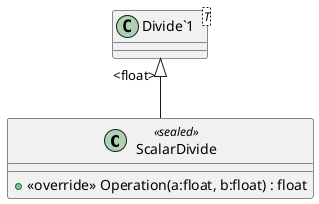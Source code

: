 @startuml
class ScalarDivide <<sealed>> {
    + <<override>> Operation(a:float, b:float) : float
}
class "Divide`1"<T> {
}
"Divide`1" "<float>" <|-- ScalarDivide
@enduml
